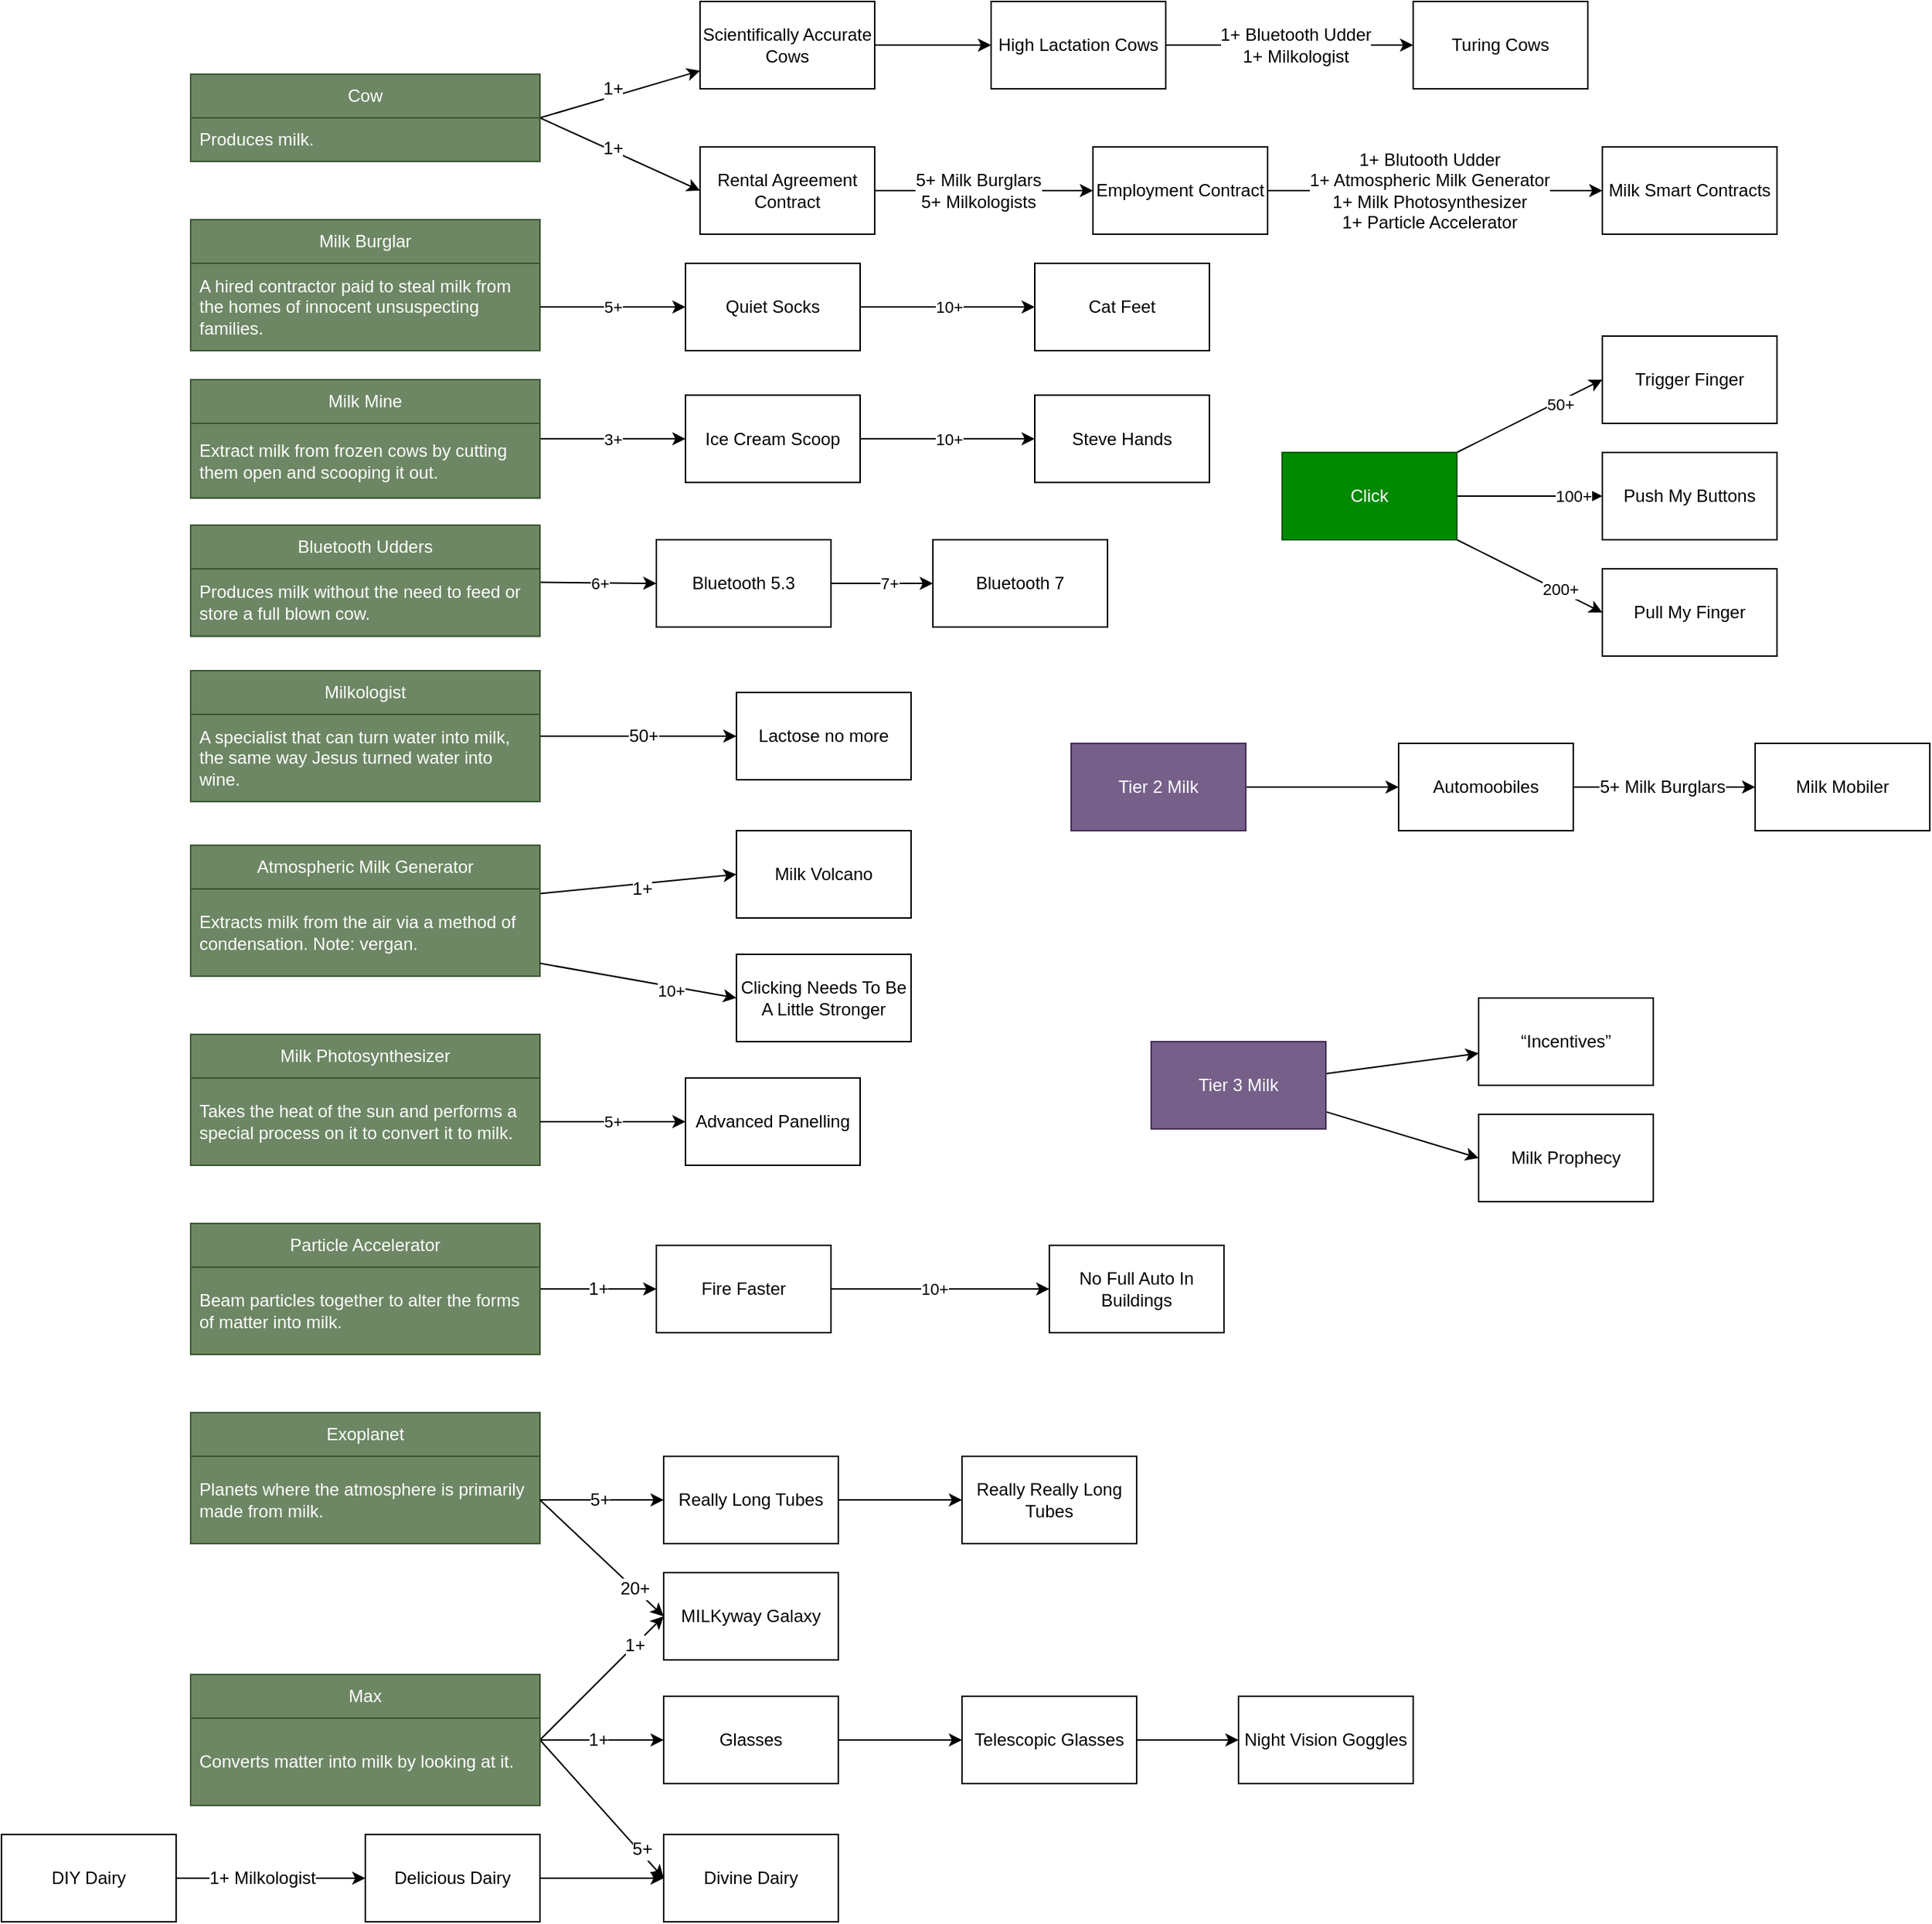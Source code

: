 <mxfile>
    <diagram id="QC_K1ldVG2hn_nloIkqu" name="Page-1">
        <mxGraphModel dx="1243" dy="284" grid="1" gridSize="10" guides="1" tooltips="1" connect="1" arrows="1" fold="1" page="1" pageScale="1" pageWidth="850" pageHeight="1100" math="0" shadow="0">
            <root>
                <mxCell id="0"/>
                <mxCell id="1" parent="0"/>
                <mxCell id="68" style="edgeStyle=none;html=1;exitX=1;exitY=0.5;exitDx=0;exitDy=0;fontSize=12;" parent="1" source="5" target="43" edge="1">
                    <mxGeometry relative="1" as="geometry"/>
                </mxCell>
                <mxCell id="69" value="1+" style="edgeLabel;html=1;align=center;verticalAlign=middle;resizable=0;points=[];fontSize=12;" parent="68" vertex="1" connectable="0">
                    <mxGeometry x="-0.428" y="-1" relative="1" as="geometry">
                        <mxPoint x="18" y="-12" as="offset"/>
                    </mxGeometry>
                </mxCell>
                <mxCell id="70" style="edgeStyle=none;html=1;exitX=1;exitY=0.5;exitDx=0;exitDy=0;entryX=0;entryY=0.5;entryDx=0;entryDy=0;fontSize=12;" parent="1" source="5" target="44" edge="1">
                    <mxGeometry relative="1" as="geometry"/>
                </mxCell>
                <mxCell id="71" value="1+" style="edgeLabel;html=1;align=center;verticalAlign=middle;resizable=0;points=[];fontSize=12;" parent="70" vertex="1" connectable="0">
                    <mxGeometry x="-0.22" relative="1" as="geometry">
                        <mxPoint x="7" y="1" as="offset"/>
                    </mxGeometry>
                </mxCell>
                <mxCell id="5" value="Cow" style="swimlane;fontStyle=0;childLayout=stackLayout;horizontal=1;startSize=30;horizontalStack=0;resizeParent=1;resizeParentMax=0;resizeLast=0;collapsible=1;marginBottom=0;whiteSpace=wrap;html=1;fillColor=#6d8764;fontColor=#ffffff;strokeColor=#3A5431;" parent="1" vertex="1">
                    <mxGeometry x="40" y="60" width="240" height="60" as="geometry"/>
                </mxCell>
                <mxCell id="6" value="Produces milk." style="text;strokeColor=#3A5431;fillColor=#6d8764;align=left;verticalAlign=middle;spacingLeft=4;spacingRight=4;overflow=hidden;points=[[0,0.5],[1,0.5]];portConstraint=eastwest;rotatable=0;whiteSpace=wrap;html=1;fontColor=#ffffff;" parent="5" vertex="1">
                    <mxGeometry y="30" width="240" height="30" as="geometry"/>
                </mxCell>
                <mxCell id="13" value="Milk Burglar" style="swimlane;fontStyle=0;childLayout=stackLayout;horizontal=1;startSize=30;horizontalStack=0;resizeParent=1;resizeParentMax=0;resizeLast=0;collapsible=1;marginBottom=0;whiteSpace=wrap;html=1;fillColor=#6d8764;fontColor=#ffffff;strokeColor=#3A5431;" parent="1" vertex="1">
                    <mxGeometry x="40" y="160" width="240" height="90" as="geometry"/>
                </mxCell>
                <mxCell id="14" value="A hired contractor paid to steal milk from the homes of innocent unsuspecting families." style="text;strokeColor=#3A5431;fillColor=#6d8764;align=left;verticalAlign=middle;spacingLeft=4;spacingRight=4;overflow=hidden;points=[[0,0.5],[1,0.5]];portConstraint=eastwest;rotatable=0;whiteSpace=wrap;html=1;aspect=fixed;fontColor=#ffffff;" parent="13" vertex="1">
                    <mxGeometry y="30" width="240" height="60" as="geometry"/>
                </mxCell>
                <mxCell id="142" style="edgeStyle=none;html=1;entryX=0;entryY=0.5;entryDx=0;entryDy=0;" edge="1" parent="1" source="15" target="122">
                    <mxGeometry relative="1" as="geometry"/>
                </mxCell>
                <mxCell id="143" value="3+" style="edgeLabel;html=1;align=center;verticalAlign=middle;resizable=0;points=[];" vertex="1" connectable="0" parent="142">
                    <mxGeometry x="0.471" y="-3" relative="1" as="geometry">
                        <mxPoint x="-24" y="-3" as="offset"/>
                    </mxGeometry>
                </mxCell>
                <mxCell id="15" value="Milk Mine" style="swimlane;fontStyle=0;childLayout=stackLayout;horizontal=1;startSize=30;horizontalStack=0;resizeParent=1;resizeParentMax=0;resizeLast=0;collapsible=1;marginBottom=0;whiteSpace=wrap;html=1;fillColor=#6d8764;fontColor=#ffffff;strokeColor=#3A5431;" parent="1" vertex="1">
                    <mxGeometry x="40" y="270" width="240" height="81.25" as="geometry"/>
                </mxCell>
                <mxCell id="16" value="Extract milk from frozen cows by cutting them open and scooping it out." style="text;strokeColor=#3A5431;fillColor=#6d8764;align=left;verticalAlign=middle;spacingLeft=4;spacingRight=4;overflow=hidden;points=[[0,0.5],[1,0.5]];portConstraint=eastwest;rotatable=0;whiteSpace=wrap;html=1;aspect=fixed;fontColor=#ffffff;" parent="15" vertex="1">
                    <mxGeometry y="30" width="240" height="51.25" as="geometry"/>
                </mxCell>
                <mxCell id="152" style="edgeStyle=none;html=1;entryX=0;entryY=0.5;entryDx=0;entryDy=0;" edge="1" parent="1" source="18" target="117">
                    <mxGeometry relative="1" as="geometry"/>
                </mxCell>
                <mxCell id="153" value="6+" style="edgeLabel;html=1;align=center;verticalAlign=middle;resizable=0;points=[];" vertex="1" connectable="0" parent="152">
                    <mxGeometry x="0.465" y="-2" relative="1" as="geometry">
                        <mxPoint x="-18" y="-2" as="offset"/>
                    </mxGeometry>
                </mxCell>
                <mxCell id="18" value="Bluetooth Udders" style="swimlane;fontStyle=0;childLayout=stackLayout;horizontal=1;startSize=30;horizontalStack=0;resizeParent=1;resizeParentMax=0;resizeLast=0;collapsible=1;marginBottom=0;whiteSpace=wrap;html=1;fillColor=#6d8764;fontColor=#ffffff;strokeColor=#3A5431;" parent="1" vertex="1">
                    <mxGeometry x="40" y="370" width="240" height="76.25" as="geometry">
                        <mxRectangle x="40" y="370" width="130" height="30" as="alternateBounds"/>
                    </mxGeometry>
                </mxCell>
                <mxCell id="19" value="Produces milk without the need to feed or store a full blown cow." style="text;strokeColor=#3A5431;fillColor=#6d8764;align=left;verticalAlign=middle;spacingLeft=4;spacingRight=4;overflow=hidden;points=[[0,0.5],[1,0.5]];portConstraint=eastwest;rotatable=0;whiteSpace=wrap;html=1;aspect=fixed;fontColor=#ffffff;" parent="18" vertex="1">
                    <mxGeometry y="30" width="240" height="46.25" as="geometry"/>
                </mxCell>
                <mxCell id="86" style="edgeStyle=none;html=1;exitX=1;exitY=0.5;exitDx=0;exitDy=0;entryX=0;entryY=0.5;entryDx=0;entryDy=0;fontSize=12;" parent="1" source="20" target="52" edge="1">
                    <mxGeometry relative="1" as="geometry"/>
                </mxCell>
                <mxCell id="87" value="50+" style="edgeLabel;html=1;align=center;verticalAlign=middle;resizable=0;points=[];fontSize=12;" parent="86" vertex="1" connectable="0">
                    <mxGeometry x="-0.53" y="1" relative="1" as="geometry">
                        <mxPoint x="39" y="1" as="offset"/>
                    </mxGeometry>
                </mxCell>
                <mxCell id="20" value="Milkologist" style="swimlane;fontStyle=0;childLayout=stackLayout;horizontal=1;startSize=30;horizontalStack=0;resizeParent=1;resizeParentMax=0;resizeLast=0;collapsible=1;marginBottom=0;whiteSpace=wrap;html=1;swimlaneLine=1;swimlaneHead=1;connectable=1;dropTarget=1;autosize=0;fixedWidth=0;movableLabel=0;treeFolding=0;treeMoving=0;pointerEvents=1;moveCells=0;enumerate=0;comic=0;fillColor=#6d8764;fontColor=#ffffff;strokeColor=#3A5431;" parent="1" vertex="1">
                    <mxGeometry x="40" y="470" width="240" height="90" as="geometry">
                        <mxRectangle x="40" y="470" width="100" height="30" as="alternateBounds"/>
                    </mxGeometry>
                </mxCell>
                <mxCell id="21" value="A specialist that can turn water into milk, the same way Jesus turned water into wine." style="text;strokeColor=#3A5431;fillColor=#6d8764;align=left;verticalAlign=middle;spacingLeft=4;spacingRight=4;overflow=hidden;points=[[0,0.5],[1,0.5]];portConstraint=eastwest;rotatable=0;portConstraintRotation=0;recursiveResize=1;whiteSpace=wrap;html=1;horizontal=1;rounded=0;glass=0;expand=1;part=0;autosize=0;resizable=1;resizeHeight=0;treeFolding=0;aspect=fixed;fontColor=#ffffff;" parent="20" vertex="1">
                    <mxGeometry y="30" width="240" height="60" as="geometry"/>
                </mxCell>
                <mxCell id="94" style="edgeStyle=none;html=1;entryX=0;entryY=0.5;entryDx=0;entryDy=0;fontSize=12;" parent="1" source="25" target="53" edge="1">
                    <mxGeometry relative="1" as="geometry"/>
                </mxCell>
                <mxCell id="95" value="1+" style="edgeLabel;html=1;align=center;verticalAlign=middle;resizable=0;points=[];fontSize=12;" parent="94" vertex="1" connectable="0">
                    <mxGeometry x="-0.408" y="-2" relative="1" as="geometry">
                        <mxPoint x="30" y="-2" as="offset"/>
                    </mxGeometry>
                </mxCell>
                <mxCell id="25" value="Atmospheric Milk Generator" style="swimlane;fontStyle=0;childLayout=stackLayout;horizontal=1;startSize=30;horizontalStack=0;resizeParent=1;resizeParentMax=0;resizeLast=0;collapsible=1;marginBottom=0;whiteSpace=wrap;html=1;swimlaneLine=1;swimlaneHead=1;connectable=1;dropTarget=1;autosize=0;fixedWidth=0;movableLabel=0;treeFolding=0;treeMoving=0;pointerEvents=1;moveCells=0;enumerate=0;comic=0;fillColor=#6d8764;fontColor=#ffffff;strokeColor=#3A5431;" parent="1" vertex="1">
                    <mxGeometry x="40" y="590" width="240" height="90" as="geometry">
                        <mxRectangle x="40" y="470" width="100" height="30" as="alternateBounds"/>
                    </mxGeometry>
                </mxCell>
                <mxCell id="26" value="Extracts milk from the air via a method of condensation. Note: vergan." style="text;strokeColor=#3A5431;fillColor=#6d8764;align=left;verticalAlign=middle;spacingLeft=4;spacingRight=4;overflow=hidden;points=[[0,0.5],[1,0.5]];portConstraint=eastwest;rotatable=0;portConstraintRotation=0;recursiveResize=1;whiteSpace=wrap;html=1;horizontal=1;rounded=0;glass=0;expand=1;part=0;autosize=0;resizable=1;resizeHeight=0;treeFolding=0;aspect=fixed;fontColor=#ffffff;" parent="25" vertex="1">
                    <mxGeometry y="30" width="240" height="60" as="geometry"/>
                </mxCell>
                <mxCell id="27" value="Milk Photosynthesizer" style="swimlane;fontStyle=0;childLayout=stackLayout;horizontal=1;startSize=30;horizontalStack=0;resizeParent=1;resizeParentMax=0;resizeLast=0;collapsible=1;marginBottom=0;whiteSpace=wrap;html=1;swimlaneLine=1;swimlaneHead=1;connectable=1;dropTarget=1;autosize=0;fixedWidth=0;movableLabel=0;treeFolding=0;treeMoving=0;pointerEvents=1;moveCells=0;enumerate=0;comic=0;fillColor=#6d8764;fontColor=#ffffff;strokeColor=#3A5431;" parent="1" vertex="1">
                    <mxGeometry x="40" y="720" width="240" height="90" as="geometry">
                        <mxRectangle x="40" y="470" width="100" height="30" as="alternateBounds"/>
                    </mxGeometry>
                </mxCell>
                <mxCell id="28" value="Takes the heat of the sun and performs a special process on it to convert it to milk." style="text;strokeColor=#3A5431;fillColor=#6d8764;align=left;verticalAlign=middle;spacingLeft=4;spacingRight=4;overflow=hidden;points=[[0,0.5],[1,0.5]];portConstraint=eastwest;rotatable=0;portConstraintRotation=0;recursiveResize=1;whiteSpace=wrap;html=1;horizontal=1;rounded=0;glass=0;expand=1;part=0;autosize=0;resizable=1;resizeHeight=0;treeFolding=0;aspect=fixed;fontColor=#ffffff;" parent="27" vertex="1">
                    <mxGeometry y="30" width="240" height="60" as="geometry"/>
                </mxCell>
                <mxCell id="98" value="" style="edgeStyle=none;html=1;fontSize=12;" parent="1" source="29" target="58" edge="1">
                    <mxGeometry relative="1" as="geometry"/>
                </mxCell>
                <mxCell id="99" value="1+" style="edgeLabel;html=1;align=center;verticalAlign=middle;resizable=0;points=[];fontSize=12;" parent="98" vertex="1" connectable="0">
                    <mxGeometry x="-0.412" y="1" relative="1" as="geometry">
                        <mxPoint x="16" y="1" as="offset"/>
                    </mxGeometry>
                </mxCell>
                <mxCell id="29" value="Particle Accelerator" style="swimlane;fontStyle=0;childLayout=stackLayout;horizontal=1;startSize=30;horizontalStack=0;resizeParent=1;resizeParentMax=0;resizeLast=0;collapsible=1;marginBottom=0;whiteSpace=wrap;html=1;swimlaneLine=1;swimlaneHead=1;connectable=1;dropTarget=1;autosize=0;fixedWidth=0;movableLabel=0;treeFolding=0;treeMoving=0;pointerEvents=1;moveCells=0;enumerate=0;comic=0;fillColor=#6d8764;fontColor=#ffffff;strokeColor=#3A5431;" parent="1" vertex="1">
                    <mxGeometry x="40" y="850" width="240" height="90" as="geometry">
                        <mxRectangle x="40" y="470" width="100" height="30" as="alternateBounds"/>
                    </mxGeometry>
                </mxCell>
                <mxCell id="30" value="Beam particles together to alter the forms of matter into milk." style="text;strokeColor=#3A5431;fillColor=#6d8764;align=left;verticalAlign=middle;spacingLeft=4;spacingRight=4;overflow=hidden;points=[[0,0.5],[1,0.5]];portConstraint=eastwest;rotatable=0;portConstraintRotation=0;recursiveResize=1;whiteSpace=wrap;html=1;horizontal=1;rounded=0;glass=0;expand=1;part=0;autosize=0;resizable=1;resizeHeight=0;treeFolding=0;aspect=fixed;fontColor=#ffffff;" parent="29" vertex="1">
                    <mxGeometry y="30" width="240" height="60" as="geometry"/>
                </mxCell>
                <mxCell id="31" value="Exoplanet" style="swimlane;fontStyle=0;childLayout=stackLayout;horizontal=1;startSize=30;horizontalStack=0;resizeParent=1;resizeParentMax=0;resizeLast=0;collapsible=1;marginBottom=0;whiteSpace=wrap;html=1;swimlaneLine=1;swimlaneHead=1;connectable=1;dropTarget=1;autosize=0;fixedWidth=0;movableLabel=0;treeFolding=0;treeMoving=0;pointerEvents=1;moveCells=0;enumerate=0;comic=0;fillColor=#6d8764;fontColor=#ffffff;strokeColor=#3A5431;" parent="1" vertex="1">
                    <mxGeometry x="40" y="980" width="240" height="90" as="geometry">
                        <mxRectangle x="40" y="470" width="100" height="30" as="alternateBounds"/>
                    </mxGeometry>
                </mxCell>
                <mxCell id="32" value="Planets where the atmosphere is primarily made from milk." style="text;strokeColor=#3A5431;fillColor=#6d8764;align=left;verticalAlign=middle;spacingLeft=4;spacingRight=4;overflow=hidden;points=[[0,0.5],[1,0.5]];portConstraint=eastwest;rotatable=0;portConstraintRotation=0;recursiveResize=1;whiteSpace=wrap;html=1;horizontal=1;rounded=0;glass=0;expand=1;part=0;autosize=0;resizable=1;resizeHeight=0;treeFolding=0;aspect=fixed;fontColor=#ffffff;" parent="31" vertex="1">
                    <mxGeometry y="30" width="240" height="60" as="geometry"/>
                </mxCell>
                <mxCell id="104" style="edgeStyle=none;html=1;entryX=0;entryY=0.5;entryDx=0;entryDy=0;fontSize=12;" parent="1" source="33" target="63" edge="1">
                    <mxGeometry relative="1" as="geometry"/>
                </mxCell>
                <mxCell id="105" value="1+" style="edgeLabel;html=1;align=center;verticalAlign=middle;resizable=0;points=[];fontSize=12;" parent="104" vertex="1" connectable="0">
                    <mxGeometry x="-0.441" y="-3" relative="1" as="geometry">
                        <mxPoint x="16" y="-3" as="offset"/>
                    </mxGeometry>
                </mxCell>
                <mxCell id="108" style="edgeStyle=none;html=1;exitX=1;exitY=0.5;exitDx=0;exitDy=0;entryX=0;entryY=0.5;entryDx=0;entryDy=0;fontSize=12;" parent="1" source="33" target="60" edge="1">
                    <mxGeometry relative="1" as="geometry"/>
                </mxCell>
                <mxCell id="109" value="1+" style="edgeLabel;html=1;align=center;verticalAlign=middle;resizable=0;points=[];fontSize=12;" parent="108" vertex="1" connectable="0">
                    <mxGeometry x="0.515" relative="1" as="geometry">
                        <mxPoint y="-1" as="offset"/>
                    </mxGeometry>
                </mxCell>
                <mxCell id="112" style="edgeStyle=none;html=1;exitX=1;exitY=0.5;exitDx=0;exitDy=0;entryX=0;entryY=0.5;entryDx=0;entryDy=0;fontSize=12;" parent="1" source="33" target="66" edge="1">
                    <mxGeometry relative="1" as="geometry"/>
                </mxCell>
                <mxCell id="113" value="5+" style="edgeLabel;html=1;align=center;verticalAlign=middle;resizable=0;points=[];fontSize=12;" parent="112" vertex="1" connectable="0">
                    <mxGeometry x="0.315" y="-2" relative="1" as="geometry">
                        <mxPoint x="15" y="11" as="offset"/>
                    </mxGeometry>
                </mxCell>
                <mxCell id="33" value="Max" style="swimlane;fontStyle=0;childLayout=stackLayout;horizontal=1;startSize=30;horizontalStack=0;resizeParent=1;resizeParentMax=0;resizeLast=0;collapsible=1;marginBottom=0;whiteSpace=wrap;html=1;swimlaneLine=1;swimlaneHead=1;connectable=1;dropTarget=1;autosize=0;fixedWidth=0;movableLabel=0;treeFolding=0;treeMoving=0;pointerEvents=1;moveCells=0;enumerate=0;comic=0;fillColor=#6d8764;fontColor=#ffffff;strokeColor=#3A5431;" parent="1" vertex="1">
                    <mxGeometry x="40" y="1160" width="240" height="90" as="geometry">
                        <mxRectangle x="40" y="470" width="100" height="30" as="alternateBounds"/>
                    </mxGeometry>
                </mxCell>
                <mxCell id="34" value="Converts matter into milk by looking at it." style="text;strokeColor=#3A5431;fillColor=#6d8764;align=left;verticalAlign=middle;spacingLeft=4;spacingRight=4;overflow=hidden;points=[[0,0.5],[1,0.5]];portConstraint=eastwest;rotatable=0;portConstraintRotation=0;recursiveResize=1;whiteSpace=wrap;html=1;horizontal=1;rounded=0;glass=0;expand=1;part=0;autosize=0;resizable=1;resizeHeight=0;treeFolding=0;aspect=fixed;fontColor=#ffffff;" parent="33" vertex="1">
                    <mxGeometry y="30" width="240" height="60" as="geometry"/>
                </mxCell>
                <mxCell id="75" style="edgeStyle=none;html=1;fontSize=12;" parent="1" source="42" target="46" edge="1">
                    <mxGeometry relative="1" as="geometry"/>
                </mxCell>
                <mxCell id="76" value="1+ Milkologist" style="edgeLabel;html=1;align=center;verticalAlign=middle;resizable=0;points=[];fontSize=12;" parent="75" vertex="1" connectable="0">
                    <mxGeometry x="-0.535" y="1" relative="1" as="geometry">
                        <mxPoint x="29" y="1" as="offset"/>
                    </mxGeometry>
                </mxCell>
                <mxCell id="42" value="DIY Dairy" style="rounded=0;whiteSpace=wrap;html=1;glass=0;comic=0;pointerEvents=1;strokeColor=default;fontSize=12;fillColor=default;" parent="1" vertex="1">
                    <mxGeometry x="-90" y="1270" width="120" height="60" as="geometry"/>
                </mxCell>
                <mxCell id="72" style="edgeStyle=none;html=1;entryX=0;entryY=0.5;entryDx=0;entryDy=0;fontSize=12;" parent="1" source="43" target="45" edge="1">
                    <mxGeometry relative="1" as="geometry"/>
                </mxCell>
                <mxCell id="43" value="Scientifically Accurate Cows" style="rounded=0;whiteSpace=wrap;html=1;glass=0;comic=0;pointerEvents=1;strokeColor=default;fontSize=12;fillColor=default;" parent="1" vertex="1">
                    <mxGeometry x="390" y="10" width="120" height="60" as="geometry"/>
                </mxCell>
                <mxCell id="88" style="edgeStyle=none;html=1;entryX=0;entryY=0.5;entryDx=0;entryDy=0;fontSize=12;" parent="1" source="44" target="51" edge="1">
                    <mxGeometry relative="1" as="geometry"/>
                </mxCell>
                <mxCell id="93" value="5+ Milk Burglars&lt;br&gt;5+ Milkologists" style="edgeLabel;html=1;align=center;verticalAlign=middle;resizable=0;points=[];fontSize=12;" parent="88" vertex="1" connectable="0">
                    <mxGeometry x="-0.443" y="-4" relative="1" as="geometry">
                        <mxPoint x="29" y="-4" as="offset"/>
                    </mxGeometry>
                </mxCell>
                <mxCell id="44" value="Rental Agreement Contract" style="rounded=0;whiteSpace=wrap;html=1;glass=0;comic=0;pointerEvents=1;strokeColor=default;fontSize=12;fillColor=default;" parent="1" vertex="1">
                    <mxGeometry x="390" y="110" width="120" height="60" as="geometry"/>
                </mxCell>
                <mxCell id="73" style="edgeStyle=none;html=1;entryX=0;entryY=0.5;entryDx=0;entryDy=0;fontSize=12;" parent="1" source="45" target="47" edge="1">
                    <mxGeometry relative="1" as="geometry"/>
                </mxCell>
                <mxCell id="74" value="1+ Bluetooth Udder&lt;br&gt;1+ Milkologist" style="edgeLabel;html=1;align=center;verticalAlign=middle;resizable=0;points=[];fontSize=12;" parent="73" vertex="1" connectable="0">
                    <mxGeometry x="-0.404" y="1" relative="1" as="geometry">
                        <mxPoint x="38" y="1" as="offset"/>
                    </mxGeometry>
                </mxCell>
                <mxCell id="45" value="High Lactation Cows" style="rounded=0;whiteSpace=wrap;html=1;glass=0;comic=0;pointerEvents=1;strokeColor=default;fontSize=12;fillColor=default;" parent="1" vertex="1">
                    <mxGeometry x="590" y="10" width="120" height="60" as="geometry"/>
                </mxCell>
                <mxCell id="116" style="edgeStyle=none;html=1;exitX=1;exitY=0.5;exitDx=0;exitDy=0;entryX=0;entryY=0.5;entryDx=0;entryDy=0;fontSize=12;" parent="1" source="46" target="66" edge="1">
                    <mxGeometry relative="1" as="geometry"/>
                </mxCell>
                <mxCell id="46" value="Delicious Dairy" style="rounded=0;whiteSpace=wrap;html=1;glass=0;comic=0;pointerEvents=1;strokeColor=default;fontSize=12;fillColor=default;" parent="1" vertex="1">
                    <mxGeometry x="160" y="1270" width="120" height="60" as="geometry"/>
                </mxCell>
                <mxCell id="47" value="Turing Cows" style="rounded=0;whiteSpace=wrap;html=1;glass=0;comic=0;pointerEvents=1;strokeColor=default;fontSize=12;fillColor=default;" parent="1" vertex="1">
                    <mxGeometry x="880" y="10" width="120" height="60" as="geometry"/>
                </mxCell>
                <mxCell id="83" style="edgeStyle=none;html=1;entryX=0;entryY=0.5;entryDx=0;entryDy=0;fontSize=12;" parent="1" source="48" target="49" edge="1">
                    <mxGeometry relative="1" as="geometry"/>
                </mxCell>
                <mxCell id="84" value="5+ Milk Burglars" style="edgeLabel;html=1;align=center;verticalAlign=middle;resizable=0;points=[];fontSize=12;" parent="83" vertex="1" connectable="0">
                    <mxGeometry x="-0.435" y="-1" relative="1" as="geometry">
                        <mxPoint x="25" y="-1" as="offset"/>
                    </mxGeometry>
                </mxCell>
                <mxCell id="48" value="Automoobiles" style="rounded=0;whiteSpace=wrap;html=1;glass=0;comic=0;pointerEvents=1;strokeColor=default;fontSize=12;fillColor=default;" parent="1" vertex="1">
                    <mxGeometry x="870" y="520" width="120" height="60" as="geometry"/>
                </mxCell>
                <mxCell id="49" value="Milk Mobiler" style="rounded=0;whiteSpace=wrap;html=1;glass=0;comic=0;pointerEvents=1;strokeColor=default;fontSize=12;fillColor=default;" parent="1" vertex="1">
                    <mxGeometry x="1115" y="520" width="120" height="60" as="geometry"/>
                </mxCell>
                <mxCell id="50" value="“Incentives”" style="rounded=0;whiteSpace=wrap;html=1;glass=0;comic=0;pointerEvents=1;strokeColor=default;fontSize=12;fillColor=default;" parent="1" vertex="1">
                    <mxGeometry x="925" y="695" width="120" height="60" as="geometry"/>
                </mxCell>
                <mxCell id="96" style="edgeStyle=none;html=1;entryX=0;entryY=0.5;entryDx=0;entryDy=0;fontSize=12;" parent="1" source="51" target="56" edge="1">
                    <mxGeometry relative="1" as="geometry"/>
                </mxCell>
                <mxCell id="97" value="1+ Blutooth Udder&lt;br&gt;1+ Atmospheric Milk Generator&lt;br&gt;1+ Milk Photosynthesizer&lt;br&gt;1+ Particle Accelerator" style="edgeLabel;html=1;align=center;verticalAlign=middle;resizable=0;points=[];fontSize=12;" parent="96" vertex="1" connectable="0">
                    <mxGeometry x="-0.64" y="-3" relative="1" as="geometry">
                        <mxPoint x="69" y="-3" as="offset"/>
                    </mxGeometry>
                </mxCell>
                <mxCell id="51" value="Employment Contract" style="rounded=0;whiteSpace=wrap;html=1;glass=0;comic=0;pointerEvents=1;strokeColor=default;fontSize=12;fillColor=default;" parent="1" vertex="1">
                    <mxGeometry x="660" y="110" width="120" height="60" as="geometry"/>
                </mxCell>
                <mxCell id="52" value="Lactose no more" style="rounded=0;whiteSpace=wrap;html=1;glass=0;comic=0;pointerEvents=1;strokeColor=default;fontSize=12;fillColor=default;" parent="1" vertex="1">
                    <mxGeometry x="415" y="485" width="120" height="60" as="geometry"/>
                </mxCell>
                <mxCell id="53" value="Milk Volcano" style="rounded=0;whiteSpace=wrap;html=1;glass=0;comic=0;pointerEvents=1;strokeColor=default;fontSize=12;fillColor=default;" parent="1" vertex="1">
                    <mxGeometry x="415" y="580" width="120" height="60" as="geometry"/>
                </mxCell>
                <mxCell id="56" value="Milk Smart Contracts" style="rounded=0;whiteSpace=wrap;html=1;glass=0;comic=0;pointerEvents=1;strokeColor=default;fontSize=12;fillColor=default;" parent="1" vertex="1">
                    <mxGeometry x="1010" y="110" width="120" height="60" as="geometry"/>
                </mxCell>
                <mxCell id="101" style="edgeStyle=none;html=1;entryX=0;entryY=0.5;entryDx=0;entryDy=0;fontSize=12;" parent="1" source="57" target="59" edge="1">
                    <mxGeometry relative="1" as="geometry"/>
                </mxCell>
                <mxCell id="57" value="Really Long Tubes" style="rounded=0;whiteSpace=wrap;html=1;glass=0;comic=0;pointerEvents=1;strokeColor=default;fontSize=12;fillColor=default;" parent="1" vertex="1">
                    <mxGeometry x="365" y="1010" width="120" height="60" as="geometry"/>
                </mxCell>
                <mxCell id="147" style="edgeStyle=none;html=1;entryX=0;entryY=0.5;entryDx=0;entryDy=0;" edge="1" parent="1" source="58" target="130">
                    <mxGeometry relative="1" as="geometry"/>
                </mxCell>
                <mxCell id="148" value="10+" style="edgeLabel;html=1;align=center;verticalAlign=middle;resizable=0;points=[];" vertex="1" connectable="0" parent="147">
                    <mxGeometry x="0.417" y="-1" relative="1" as="geometry">
                        <mxPoint x="-36" y="-1" as="offset"/>
                    </mxGeometry>
                </mxCell>
                <mxCell id="58" value="Fire Faster" style="rounded=0;whiteSpace=wrap;html=1;glass=0;comic=0;pointerEvents=1;strokeColor=default;fontSize=12;fillColor=default;" parent="1" vertex="1">
                    <mxGeometry x="360" y="865" width="120" height="60" as="geometry"/>
                </mxCell>
                <mxCell id="59" value="Really Really Long Tubes" style="rounded=0;whiteSpace=wrap;html=1;glass=0;comic=0;pointerEvents=1;strokeColor=default;fontSize=12;fillColor=default;" parent="1" vertex="1">
                    <mxGeometry x="570" y="1010" width="120" height="60" as="geometry"/>
                </mxCell>
                <mxCell id="60" value="MILKyway Galaxy" style="rounded=0;whiteSpace=wrap;html=1;glass=0;comic=0;pointerEvents=1;strokeColor=default;fontSize=12;fillColor=default;" parent="1" vertex="1">
                    <mxGeometry x="365" y="1090" width="120" height="60" as="geometry"/>
                </mxCell>
                <mxCell id="61" value="Milk Prophecy" style="rounded=0;whiteSpace=wrap;html=1;glass=0;comic=0;pointerEvents=1;strokeColor=default;fontSize=12;fillColor=default;" parent="1" vertex="1">
                    <mxGeometry x="925" y="775" width="120" height="60" as="geometry"/>
                </mxCell>
                <mxCell id="62" value="Night Vision Goggles" style="rounded=0;whiteSpace=wrap;html=1;glass=0;comic=0;pointerEvents=1;strokeColor=default;fontSize=12;fillColor=default;" parent="1" vertex="1">
                    <mxGeometry x="760" y="1175" width="120" height="60" as="geometry"/>
                </mxCell>
                <mxCell id="106" style="edgeStyle=none;html=1;entryX=0;entryY=0.5;entryDx=0;entryDy=0;fontSize=12;" parent="1" source="63" target="64" edge="1">
                    <mxGeometry relative="1" as="geometry"/>
                </mxCell>
                <mxCell id="63" value="Glasses" style="rounded=0;whiteSpace=wrap;html=1;glass=0;comic=0;pointerEvents=1;strokeColor=default;fontSize=12;fillColor=default;" parent="1" vertex="1">
                    <mxGeometry x="365" y="1175" width="120" height="60" as="geometry"/>
                </mxCell>
                <mxCell id="107" style="edgeStyle=none;html=1;entryX=0;entryY=0.5;entryDx=0;entryDy=0;fontSize=12;" parent="1" source="64" target="62" edge="1">
                    <mxGeometry relative="1" as="geometry"/>
                </mxCell>
                <mxCell id="64" value="Telescopic Glasses" style="rounded=0;whiteSpace=wrap;html=1;glass=0;comic=0;pointerEvents=1;strokeColor=default;fontSize=12;fillColor=default;" parent="1" vertex="1">
                    <mxGeometry x="570" y="1175" width="120" height="60" as="geometry"/>
                </mxCell>
                <mxCell id="66" value="Divine Dairy" style="rounded=0;whiteSpace=wrap;html=1;glass=0;comic=0;pointerEvents=1;strokeColor=default;fontSize=12;fillColor=default;" parent="1" vertex="1">
                    <mxGeometry x="365" y="1270" width="120" height="60" as="geometry"/>
                </mxCell>
                <mxCell id="82" style="edgeStyle=none;html=1;entryX=0;entryY=0.5;entryDx=0;entryDy=0;fontSize=12;" parent="1" source="79" target="48" edge="1">
                    <mxGeometry relative="1" as="geometry"/>
                </mxCell>
                <mxCell id="79" value="Tier 2 Milk" style="rounded=0;whiteSpace=wrap;html=1;glass=0;comic=0;pointerEvents=1;strokeColor=#432D57;fontSize=12;fillColor=#76608a;fontColor=#ffffff;" parent="1" vertex="1">
                    <mxGeometry x="645" y="520" width="120" height="60" as="geometry"/>
                </mxCell>
                <mxCell id="85" style="edgeStyle=none;html=1;fontSize=12;" parent="1" source="80" target="50" edge="1">
                    <mxGeometry relative="1" as="geometry"/>
                </mxCell>
                <mxCell id="103" style="edgeStyle=none;html=1;entryX=0;entryY=0.5;entryDx=0;entryDy=0;fontSize=12;" parent="1" source="80" target="61" edge="1">
                    <mxGeometry relative="1" as="geometry"/>
                </mxCell>
                <mxCell id="80" value="Tier 3 Milk" style="rounded=0;whiteSpace=wrap;html=1;glass=0;comic=0;pointerEvents=1;strokeColor=#432D57;fontSize=12;fillColor=#76608a;fontColor=#ffffff;" parent="1" vertex="1">
                    <mxGeometry x="700" y="725" width="120" height="60" as="geometry"/>
                </mxCell>
                <mxCell id="100" style="edgeStyle=none;html=1;entryX=0;entryY=0.5;entryDx=0;entryDy=0;fontSize=12;" parent="1" source="32" target="57" edge="1">
                    <mxGeometry relative="1" as="geometry"/>
                </mxCell>
                <mxCell id="102" value="5+" style="edgeLabel;html=1;align=center;verticalAlign=middle;resizable=0;points=[];fontSize=12;" parent="100" vertex="1" connectable="0">
                    <mxGeometry x="-0.327" y="-3" relative="1" as="geometry">
                        <mxPoint x="12" y="-3" as="offset"/>
                    </mxGeometry>
                </mxCell>
                <mxCell id="110" style="edgeStyle=none;html=1;exitX=1;exitY=0.5;exitDx=0;exitDy=0;entryX=0;entryY=0.5;entryDx=0;entryDy=0;fontSize=12;" parent="1" source="32" target="60" edge="1">
                    <mxGeometry relative="1" as="geometry"/>
                </mxCell>
                <mxCell id="111" value="20+" style="edgeLabel;html=1;align=center;verticalAlign=middle;resizable=0;points=[];fontSize=12;" parent="110" vertex="1" connectable="0">
                    <mxGeometry x="0.558" relative="1" as="geometry">
                        <mxPoint x="-2" y="-2" as="offset"/>
                    </mxGeometry>
                </mxCell>
                <mxCell id="154" style="edgeStyle=none;html=1;entryX=0;entryY=0.5;entryDx=0;entryDy=0;" edge="1" parent="1" source="117" target="119">
                    <mxGeometry relative="1" as="geometry"/>
                </mxCell>
                <mxCell id="155" value="7+" style="edgeLabel;html=1;align=center;verticalAlign=middle;resizable=0;points=[];" vertex="1" connectable="0" parent="154">
                    <mxGeometry x="0.321" y="1" relative="1" as="geometry">
                        <mxPoint x="-6" y="1" as="offset"/>
                    </mxGeometry>
                </mxCell>
                <mxCell id="117" value="Bluetooth 5.3" style="whiteSpace=wrap;html=1;" parent="1" vertex="1">
                    <mxGeometry x="360" y="380" width="120" height="60" as="geometry"/>
                </mxCell>
                <mxCell id="119" value="Bluetooth 7" style="whiteSpace=wrap;html=1;" vertex="1" parent="1">
                    <mxGeometry x="550" y="380" width="120" height="60" as="geometry"/>
                </mxCell>
                <mxCell id="120" value="Cat Feet" style="whiteSpace=wrap;html=1;" vertex="1" parent="1">
                    <mxGeometry x="620" y="190" width="120" height="60" as="geometry"/>
                </mxCell>
                <mxCell id="121" value="Steve Hands" style="whiteSpace=wrap;html=1;" vertex="1" parent="1">
                    <mxGeometry x="620" y="280.63" width="120" height="60" as="geometry"/>
                </mxCell>
                <mxCell id="145" style="edgeStyle=none;html=1;entryX=0;entryY=0.5;entryDx=0;entryDy=0;" edge="1" parent="1" source="122" target="121">
                    <mxGeometry relative="1" as="geometry"/>
                </mxCell>
                <mxCell id="146" value="10+" style="edgeLabel;html=1;align=center;verticalAlign=middle;resizable=0;points=[];" vertex="1" connectable="0" parent="145">
                    <mxGeometry x="0.379" y="2" relative="1" as="geometry">
                        <mxPoint x="-22" y="2" as="offset"/>
                    </mxGeometry>
                </mxCell>
                <mxCell id="122" value="Ice Cream Scoop" style="whiteSpace=wrap;html=1;" vertex="1" parent="1">
                    <mxGeometry x="380" y="280.63" width="120" height="60" as="geometry"/>
                </mxCell>
                <mxCell id="123" value="Trigger Finger" style="whiteSpace=wrap;html=1;" vertex="1" parent="1">
                    <mxGeometry x="1010" y="240" width="120" height="60" as="geometry"/>
                </mxCell>
                <mxCell id="124" value="Push My Buttons" style="whiteSpace=wrap;html=1;" vertex="1" parent="1">
                    <mxGeometry x="1010" y="320" width="120" height="60" as="geometry"/>
                </mxCell>
                <mxCell id="125" value="Pull My Finger" style="whiteSpace=wrap;html=1;" vertex="1" parent="1">
                    <mxGeometry x="1010" y="400" width="120" height="60" as="geometry"/>
                </mxCell>
                <mxCell id="140" style="edgeStyle=none;html=1;entryX=0;entryY=0.5;entryDx=0;entryDy=0;" edge="1" parent="1" source="127" target="120">
                    <mxGeometry relative="1" as="geometry"/>
                </mxCell>
                <mxCell id="141" value="10+" style="edgeLabel;html=1;align=center;verticalAlign=middle;resizable=0;points=[];" vertex="1" connectable="0" parent="140">
                    <mxGeometry x="0.39" y="-2" relative="1" as="geometry">
                        <mxPoint x="-23" y="-2" as="offset"/>
                    </mxGeometry>
                </mxCell>
                <mxCell id="127" value="Quiet Socks" style="whiteSpace=wrap;html=1;" vertex="1" parent="1">
                    <mxGeometry x="380" y="190" width="120" height="60" as="geometry"/>
                </mxCell>
                <mxCell id="128" value="Advanced Panelling" style="whiteSpace=wrap;html=1;" vertex="1" parent="1">
                    <mxGeometry x="380" y="750" width="120" height="60" as="geometry"/>
                </mxCell>
                <mxCell id="130" value="No Full Auto In Buildings" style="whiteSpace=wrap;html=1;" vertex="1" parent="1">
                    <mxGeometry x="630" y="865" width="120" height="60" as="geometry"/>
                </mxCell>
                <mxCell id="132" style="edgeStyle=none;html=1;entryX=0;entryY=0.5;entryDx=0;entryDy=0;" edge="1" parent="1" source="131" target="123">
                    <mxGeometry relative="1" as="geometry"/>
                </mxCell>
                <mxCell id="135" value="50+" style="edgeLabel;html=1;align=center;verticalAlign=middle;resizable=0;points=[];" vertex="1" connectable="0" parent="132">
                    <mxGeometry x="0.399" y="-2" relative="1" as="geometry">
                        <mxPoint as="offset"/>
                    </mxGeometry>
                </mxCell>
                <mxCell id="133" style="edgeStyle=none;html=1;entryX=0;entryY=0.5;entryDx=0;entryDy=0;" edge="1" parent="1" source="131" target="124">
                    <mxGeometry relative="1" as="geometry"/>
                </mxCell>
                <mxCell id="136" value="100+" style="edgeLabel;html=1;align=center;verticalAlign=middle;resizable=0;points=[];" vertex="1" connectable="0" parent="133">
                    <mxGeometry x="0.303" y="1" relative="1" as="geometry">
                        <mxPoint x="15" y="1" as="offset"/>
                    </mxGeometry>
                </mxCell>
                <mxCell id="134" style="edgeStyle=none;html=1;entryX=0;entryY=0.5;entryDx=0;entryDy=0;" edge="1" parent="1" source="131" target="125">
                    <mxGeometry relative="1" as="geometry"/>
                </mxCell>
                <mxCell id="137" value="200+" style="edgeLabel;html=1;align=center;verticalAlign=middle;resizable=0;points=[];" vertex="1" connectable="0" parent="134">
                    <mxGeometry x="0.37" relative="1" as="geometry">
                        <mxPoint x="2" as="offset"/>
                    </mxGeometry>
                </mxCell>
                <mxCell id="131" value="Click" style="whiteSpace=wrap;html=1;fillColor=#008a00;fontColor=#ffffff;strokeColor=#005700;" vertex="1" parent="1">
                    <mxGeometry x="790" y="320" width="120" height="60" as="geometry"/>
                </mxCell>
                <mxCell id="138" style="edgeStyle=none;html=1;entryX=0;entryY=0.5;entryDx=0;entryDy=0;" edge="1" parent="1" source="14" target="127">
                    <mxGeometry relative="1" as="geometry"/>
                </mxCell>
                <mxCell id="139" value="5+" style="edgeLabel;html=1;align=center;verticalAlign=middle;resizable=0;points=[];" vertex="1" connectable="0" parent="138">
                    <mxGeometry x="0.459" y="2" relative="1" as="geometry">
                        <mxPoint x="-23" y="2" as="offset"/>
                    </mxGeometry>
                </mxCell>
                <mxCell id="149" style="edgeStyle=none;html=1;entryX=0;entryY=0.5;entryDx=0;entryDy=0;" edge="1" parent="1" source="28" target="128">
                    <mxGeometry relative="1" as="geometry"/>
                </mxCell>
                <mxCell id="151" value="5+" style="edgeLabel;html=1;align=center;verticalAlign=middle;resizable=0;points=[];" vertex="1" connectable="0" parent="149">
                    <mxGeometry x="0.241" y="2" relative="1" as="geometry">
                        <mxPoint x="-12" y="2" as="offset"/>
                    </mxGeometry>
                </mxCell>
                <mxCell id="157" value="Clicking Needs To Be A Little Stronger" style="whiteSpace=wrap;html=1;rounded=0;glass=0;comic=0;" vertex="1" parent="1">
                    <mxGeometry x="415" y="665" width="120" height="60" as="geometry"/>
                </mxCell>
                <mxCell id="160" style="edgeStyle=none;html=1;entryX=0;entryY=0.5;entryDx=0;entryDy=0;" edge="1" parent="1" source="26" target="157">
                    <mxGeometry relative="1" as="geometry"/>
                </mxCell>
                <mxCell id="161" value="10+" style="edgeLabel;html=1;align=center;verticalAlign=middle;resizable=0;points=[];" vertex="1" connectable="0" parent="160">
                    <mxGeometry x="0.467" y="-1" relative="1" as="geometry">
                        <mxPoint x="-9" as="offset"/>
                    </mxGeometry>
                </mxCell>
            </root>
        </mxGraphModel>
    </diagram>
</mxfile>